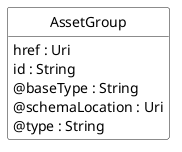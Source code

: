 @startuml
hide circle
hide methods
hide stereotype
show <<Enumeration>> stereotype
skinparam class {
   BackgroundColor<<Enumeration>> #E6F5F7
   BackgroundColor<<Ref>> #FFFFE0
   BackgroundColor<<Pivot>> #FFFFFFF
   BackgroundColor<<SimpleType>> #E2F0DA
   BackgroundColor #FCF2E3
}

class AssetGroup <<Pivot>> {
    href : Uri
    id : String
    @baseType : String
    @schemaLocation : Uri
    @type : String
}


@enduml
